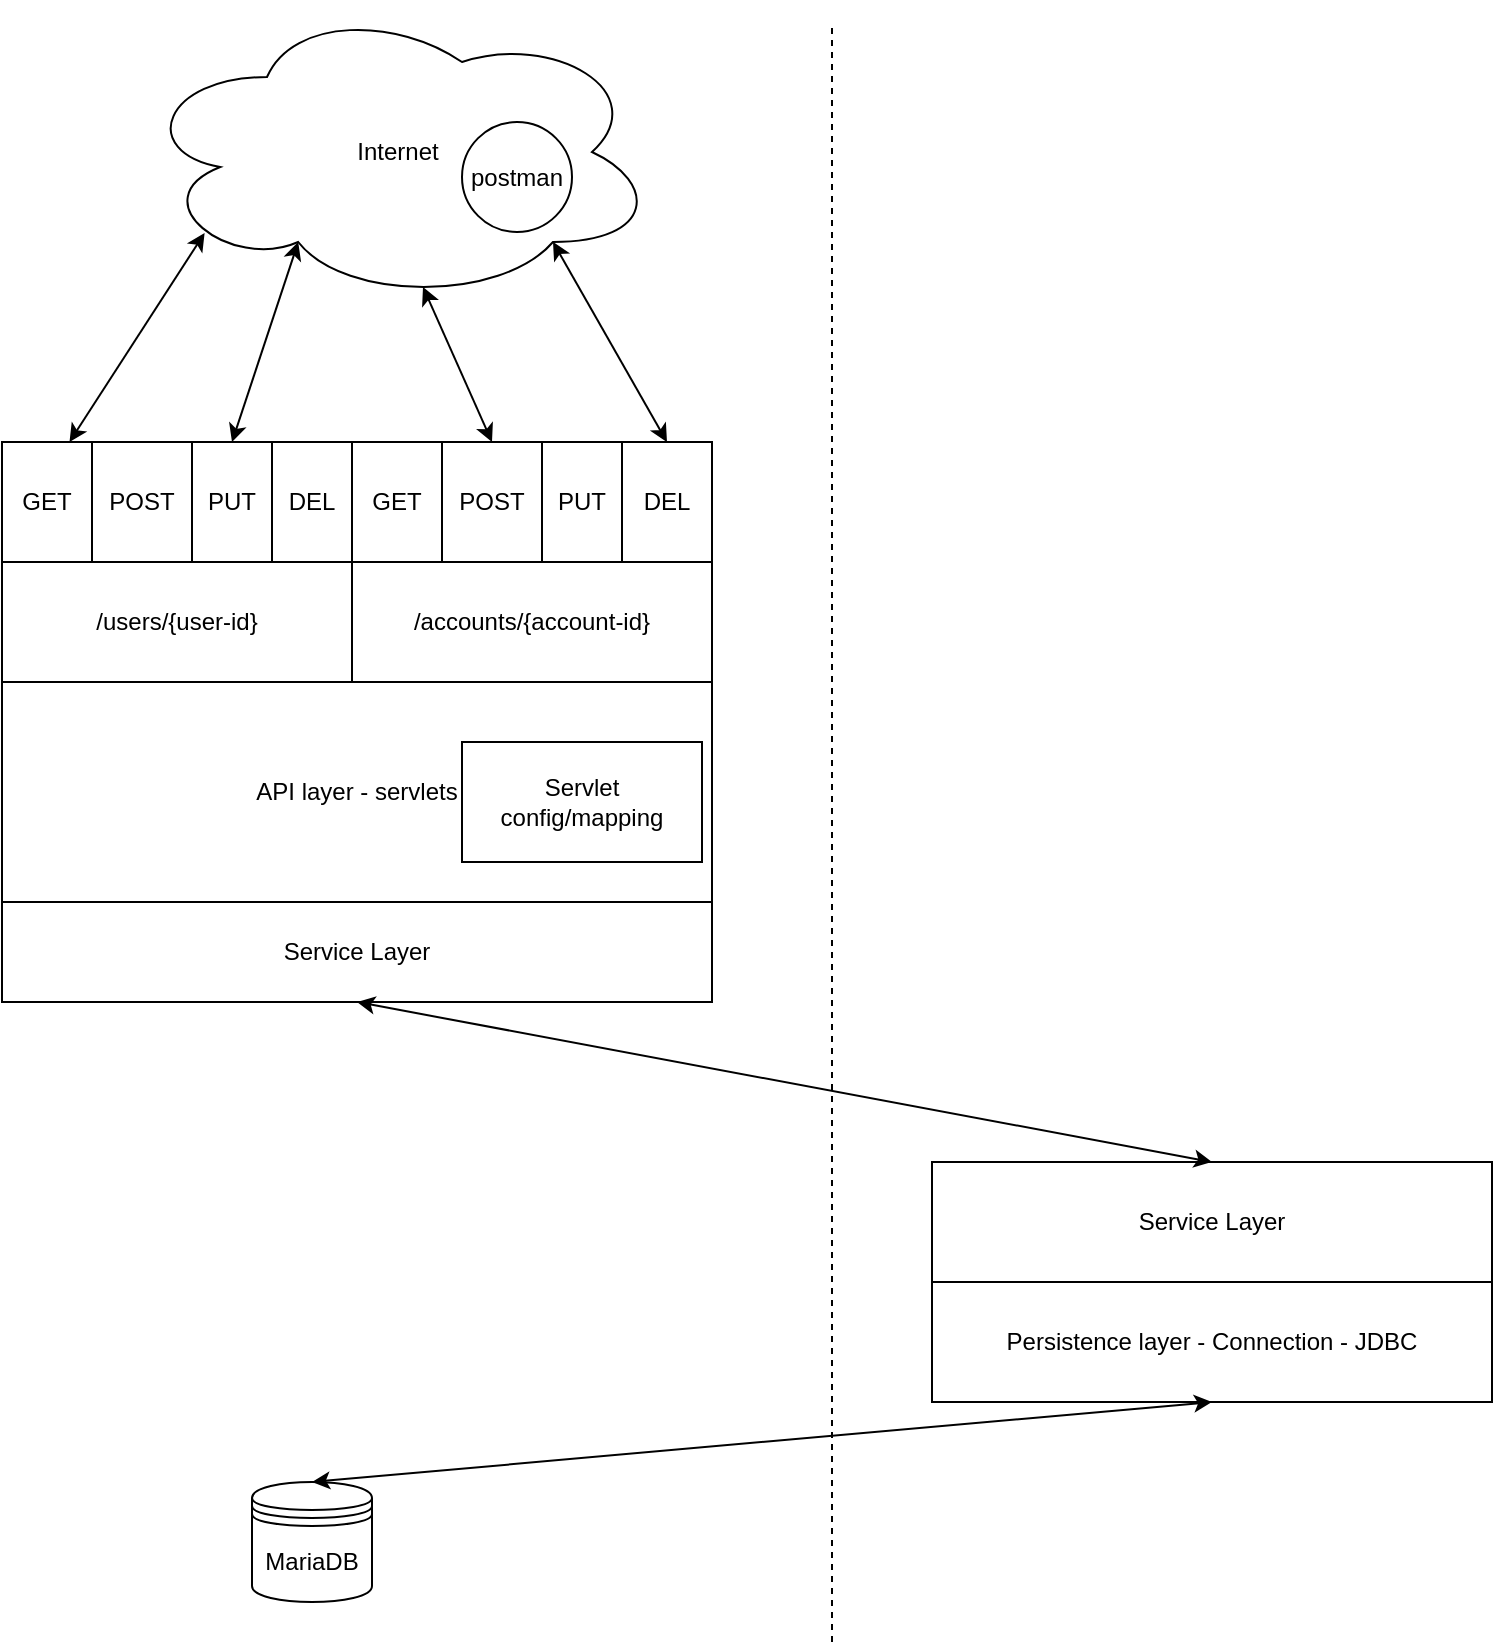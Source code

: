 <mxfile version="16.4.3"><diagram id="_eVkCg5jjVHpJfLmCAP0" name="Page-1"><mxGraphModel dx="1422" dy="808" grid="1" gridSize="10" guides="1" tooltips="1" connect="1" arrows="1" fold="1" page="1" pageScale="1" pageWidth="850" pageHeight="1100" math="0" shadow="0"><root><mxCell id="0"/><mxCell id="1" parent="0"/><mxCell id="bNkfBVh0xipX24zHgoPd-1" value="" style="endArrow=none;dashed=1;html=1;rounded=0;" edge="1" parent="1"><mxGeometry width="50" height="50" relative="1" as="geometry"><mxPoint x="440" y="830" as="sourcePoint"/><mxPoint x="440" y="20" as="targetPoint"/></mxGeometry></mxCell><mxCell id="bNkfBVh0xipX24zHgoPd-2" value="Persistence layer - Connection - JDBC" style="rounded=0;whiteSpace=wrap;html=1;" vertex="1" parent="1"><mxGeometry x="490" y="650" width="280" height="60" as="geometry"/></mxCell><mxCell id="bNkfBVh0xipX24zHgoPd-3" value="Service Layer" style="rounded=0;whiteSpace=wrap;html=1;" vertex="1" parent="1"><mxGeometry x="490" y="590" width="280" height="60" as="geometry"/></mxCell><mxCell id="bNkfBVh0xipX24zHgoPd-4" value="MariaDB" style="shape=datastore;whiteSpace=wrap;html=1;" vertex="1" parent="1"><mxGeometry x="150" y="750" width="60" height="60" as="geometry"/></mxCell><mxCell id="bNkfBVh0xipX24zHgoPd-5" value="" style="endArrow=classic;startArrow=classic;html=1;rounded=0;entryX=0.5;entryY=1;entryDx=0;entryDy=0;exitX=0.5;exitY=0;exitDx=0;exitDy=0;" edge="1" parent="1" source="bNkfBVh0xipX24zHgoPd-4" target="bNkfBVh0xipX24zHgoPd-2"><mxGeometry width="50" height="50" relative="1" as="geometry"><mxPoint x="400" y="440" as="sourcePoint"/><mxPoint x="450" y="390" as="targetPoint"/></mxGeometry></mxCell><mxCell id="bNkfBVh0xipX24zHgoPd-6" value="Internet" style="ellipse;shape=cloud;whiteSpace=wrap;html=1;" vertex="1" parent="1"><mxGeometry x="92.5" y="10" width="260" height="150" as="geometry"/></mxCell><mxCell id="bNkfBVh0xipX24zHgoPd-7" value="API layer - servlets" style="rounded=0;whiteSpace=wrap;html=1;" vertex="1" parent="1"><mxGeometry x="25" y="350" width="355" height="110" as="geometry"/></mxCell><mxCell id="bNkfBVh0xipX24zHgoPd-8" value="" style="endArrow=classic;startArrow=classic;html=1;rounded=0;exitX=0.75;exitY=0;exitDx=0;exitDy=0;entryX=0.13;entryY=0.77;entryDx=0;entryDy=0;entryPerimeter=0;" edge="1" parent="1" source="bNkfBVh0xipX24zHgoPd-10" target="bNkfBVh0xipX24zHgoPd-6"><mxGeometry width="50" height="50" relative="1" as="geometry"><mxPoint x="190" y="200" as="sourcePoint"/><mxPoint x="450" y="410" as="targetPoint"/></mxGeometry></mxCell><mxCell id="bNkfBVh0xipX24zHgoPd-9" value="/users/{user-id}" style="rounded=0;whiteSpace=wrap;html=1;" vertex="1" parent="1"><mxGeometry x="25" y="290" width="175" height="60" as="geometry"/></mxCell><mxCell id="bNkfBVh0xipX24zHgoPd-10" value="GET" style="rounded=0;whiteSpace=wrap;html=1;" vertex="1" parent="1"><mxGeometry x="25" y="230" width="45" height="60" as="geometry"/></mxCell><mxCell id="bNkfBVh0xipX24zHgoPd-11" value="PUT" style="rounded=0;whiteSpace=wrap;html=1;" vertex="1" parent="1"><mxGeometry x="120" y="230" width="40" height="60" as="geometry"/></mxCell><mxCell id="bNkfBVh0xipX24zHgoPd-12" value="POST" style="rounded=0;whiteSpace=wrap;html=1;" vertex="1" parent="1"><mxGeometry x="70" y="230" width="50" height="60" as="geometry"/></mxCell><mxCell id="bNkfBVh0xipX24zHgoPd-14" value="DEL" style="rounded=0;whiteSpace=wrap;html=1;" vertex="1" parent="1"><mxGeometry x="160" y="230" width="40" height="60" as="geometry"/></mxCell><mxCell id="bNkfBVh0xipX24zHgoPd-15" value="/accounts/{account-id}" style="rounded=0;whiteSpace=wrap;html=1;" vertex="1" parent="1"><mxGeometry x="200" y="290" width="180" height="60" as="geometry"/></mxCell><mxCell id="bNkfBVh0xipX24zHgoPd-24" value="Servlet config/mapping" style="rounded=0;whiteSpace=wrap;html=1;" vertex="1" parent="1"><mxGeometry x="255" y="380" width="120" height="60" as="geometry"/></mxCell><mxCell id="bNkfBVh0xipX24zHgoPd-25" value="Service Layer" style="rounded=0;whiteSpace=wrap;html=1;" vertex="1" parent="1"><mxGeometry x="25" y="460" width="355" height="50" as="geometry"/></mxCell><mxCell id="bNkfBVh0xipX24zHgoPd-26" value="" style="endArrow=classic;startArrow=classic;html=1;rounded=0;entryX=0.5;entryY=1;entryDx=0;entryDy=0;exitX=0.5;exitY=0;exitDx=0;exitDy=0;" edge="1" parent="1" source="bNkfBVh0xipX24zHgoPd-3" target="bNkfBVh0xipX24zHgoPd-25"><mxGeometry width="50" height="50" relative="1" as="geometry"><mxPoint x="400" y="550" as="sourcePoint"/><mxPoint x="450" y="500" as="targetPoint"/></mxGeometry></mxCell><mxCell id="bNkfBVh0xipX24zHgoPd-27" value="GET" style="rounded=0;whiteSpace=wrap;html=1;" vertex="1" parent="1"><mxGeometry x="200" y="230" width="45" height="60" as="geometry"/></mxCell><mxCell id="bNkfBVh0xipX24zHgoPd-28" value="PUT" style="rounded=0;whiteSpace=wrap;html=1;" vertex="1" parent="1"><mxGeometry x="295" y="230" width="40" height="60" as="geometry"/></mxCell><mxCell id="bNkfBVh0xipX24zHgoPd-29" value="POST" style="rounded=0;whiteSpace=wrap;html=1;" vertex="1" parent="1"><mxGeometry x="245" y="230" width="50" height="60" as="geometry"/></mxCell><mxCell id="bNkfBVh0xipX24zHgoPd-30" value="DEL" style="rounded=0;whiteSpace=wrap;html=1;" vertex="1" parent="1"><mxGeometry x="335" y="230" width="45" height="60" as="geometry"/></mxCell><mxCell id="bNkfBVh0xipX24zHgoPd-31" value="" style="endArrow=classic;startArrow=classic;html=1;rounded=0;entryX=0.55;entryY=0.95;entryDx=0;entryDy=0;entryPerimeter=0;exitX=0.5;exitY=0;exitDx=0;exitDy=0;" edge="1" parent="1" source="bNkfBVh0xipX24zHgoPd-29" target="bNkfBVh0xipX24zHgoPd-6"><mxGeometry width="50" height="50" relative="1" as="geometry"><mxPoint x="400" y="450" as="sourcePoint"/><mxPoint x="450" y="400" as="targetPoint"/></mxGeometry></mxCell><mxCell id="bNkfBVh0xipX24zHgoPd-32" value="" style="endArrow=classic;startArrow=classic;html=1;rounded=0;exitX=0.5;exitY=0;exitDx=0;exitDy=0;entryX=0.8;entryY=0.8;entryDx=0;entryDy=0;entryPerimeter=0;" edge="1" parent="1" source="bNkfBVh0xipX24zHgoPd-30" target="bNkfBVh0xipX24zHgoPd-6"><mxGeometry width="50" height="50" relative="1" as="geometry"><mxPoint x="400" y="450" as="sourcePoint"/><mxPoint x="380" y="160" as="targetPoint"/></mxGeometry></mxCell><mxCell id="bNkfBVh0xipX24zHgoPd-33" value="" style="endArrow=classic;startArrow=classic;html=1;rounded=0;entryX=0.31;entryY=0.8;entryDx=0;entryDy=0;entryPerimeter=0;exitX=0.5;exitY=0;exitDx=0;exitDy=0;" edge="1" parent="1" source="bNkfBVh0xipX24zHgoPd-11" target="bNkfBVh0xipX24zHgoPd-6"><mxGeometry width="50" height="50" relative="1" as="geometry"><mxPoint x="400" y="450" as="sourcePoint"/><mxPoint x="450" y="400" as="targetPoint"/></mxGeometry></mxCell><mxCell id="bNkfBVh0xipX24zHgoPd-34" value="postman" style="ellipse;whiteSpace=wrap;html=1;aspect=fixed;" vertex="1" parent="1"><mxGeometry x="255" y="70" width="55" height="55" as="geometry"/></mxCell></root></mxGraphModel></diagram></mxfile>